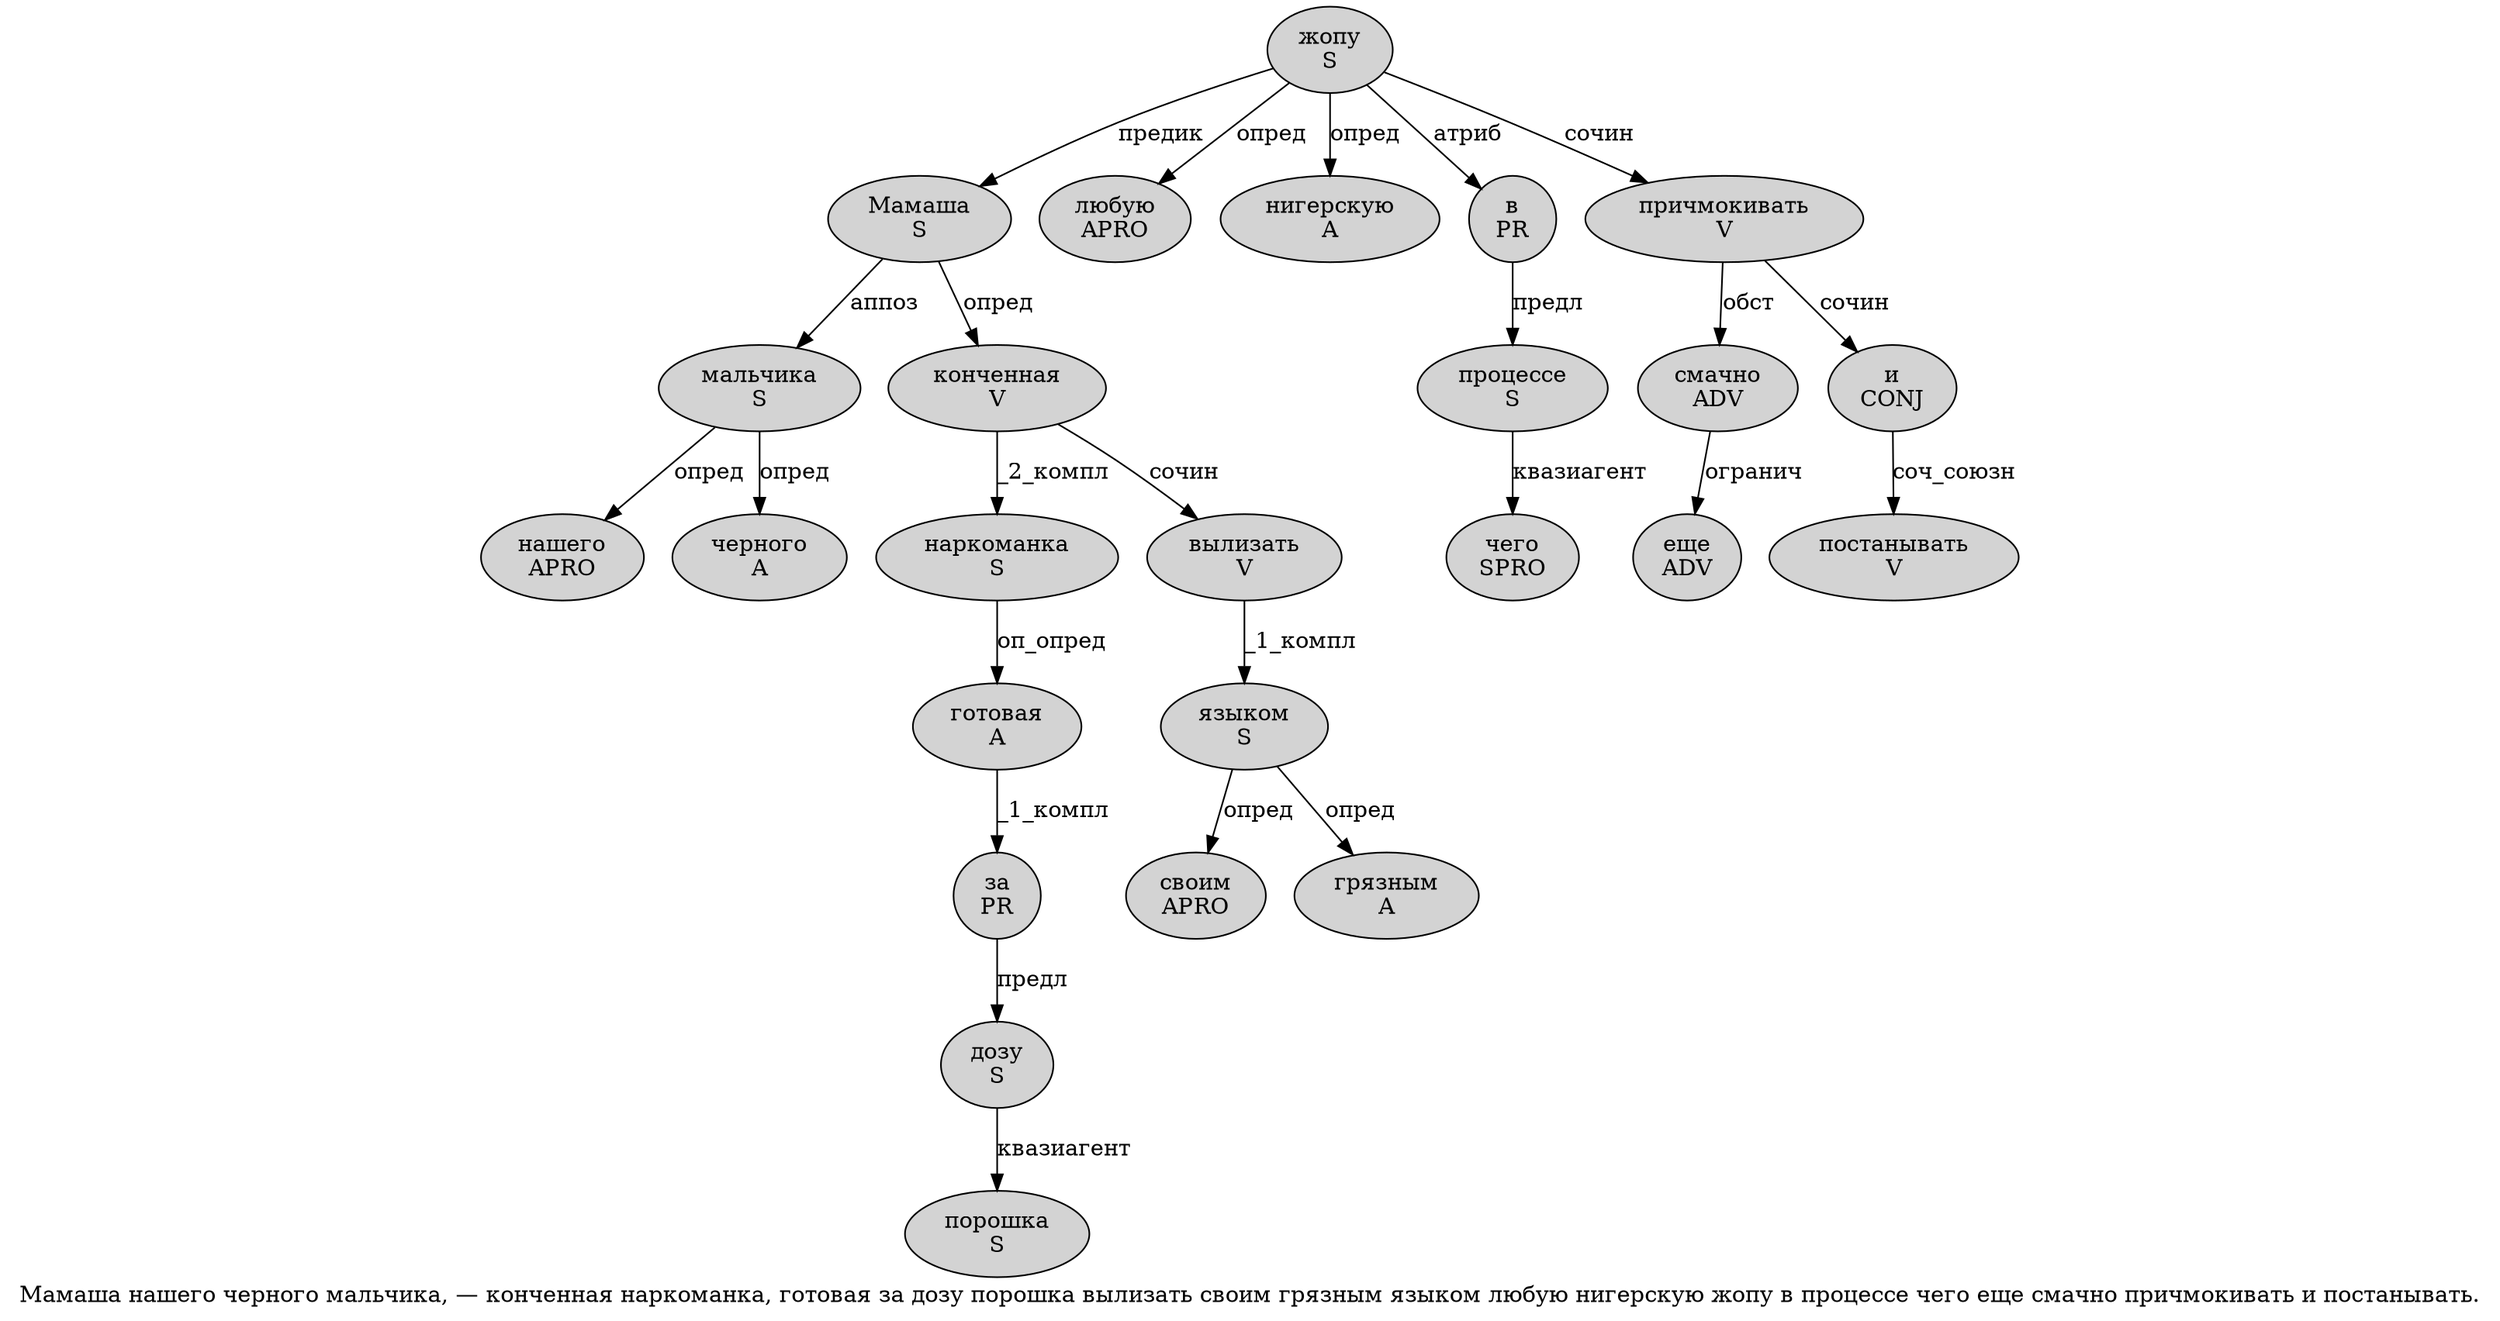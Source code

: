 digraph SENTENCE_4127 {
	graph [label="Мамаша нашего черного мальчика, — конченная наркоманка, готовая за дозу порошка вылизать своим грязным языком любую нигерскую жопу в процессе чего еще смачно причмокивать и постанывать."]
	node [style=filled]
		0 [label="Мамаша
S" color="" fillcolor=lightgray penwidth=1 shape=ellipse]
		1 [label="нашего
APRO" color="" fillcolor=lightgray penwidth=1 shape=ellipse]
		2 [label="черного
A" color="" fillcolor=lightgray penwidth=1 shape=ellipse]
		3 [label="мальчика
S" color="" fillcolor=lightgray penwidth=1 shape=ellipse]
		6 [label="конченная
V" color="" fillcolor=lightgray penwidth=1 shape=ellipse]
		7 [label="наркоманка
S" color="" fillcolor=lightgray penwidth=1 shape=ellipse]
		9 [label="готовая
A" color="" fillcolor=lightgray penwidth=1 shape=ellipse]
		10 [label="за
PR" color="" fillcolor=lightgray penwidth=1 shape=ellipse]
		11 [label="дозу
S" color="" fillcolor=lightgray penwidth=1 shape=ellipse]
		12 [label="порошка
S" color="" fillcolor=lightgray penwidth=1 shape=ellipse]
		13 [label="вылизать
V" color="" fillcolor=lightgray penwidth=1 shape=ellipse]
		14 [label="своим
APRO" color="" fillcolor=lightgray penwidth=1 shape=ellipse]
		15 [label="грязным
A" color="" fillcolor=lightgray penwidth=1 shape=ellipse]
		16 [label="языком
S" color="" fillcolor=lightgray penwidth=1 shape=ellipse]
		17 [label="любую
APRO" color="" fillcolor=lightgray penwidth=1 shape=ellipse]
		18 [label="нигерскую
A" color="" fillcolor=lightgray penwidth=1 shape=ellipse]
		19 [label="жопу
S" color="" fillcolor=lightgray penwidth=1 shape=ellipse]
		20 [label="в
PR" color="" fillcolor=lightgray penwidth=1 shape=ellipse]
		21 [label="процессе
S" color="" fillcolor=lightgray penwidth=1 shape=ellipse]
		22 [label="чего
SPRO" color="" fillcolor=lightgray penwidth=1 shape=ellipse]
		23 [label="еще
ADV" color="" fillcolor=lightgray penwidth=1 shape=ellipse]
		24 [label="смачно
ADV" color="" fillcolor=lightgray penwidth=1 shape=ellipse]
		25 [label="причмокивать
V" color="" fillcolor=lightgray penwidth=1 shape=ellipse]
		26 [label="и
CONJ" color="" fillcolor=lightgray penwidth=1 shape=ellipse]
		27 [label="постанывать
V" color="" fillcolor=lightgray penwidth=1 shape=ellipse]
			19 -> 0 [label="предик"]
			19 -> 17 [label="опред"]
			19 -> 18 [label="опред"]
			19 -> 20 [label="атриб"]
			19 -> 25 [label="сочин"]
			20 -> 21 [label="предл"]
			13 -> 16 [label="_1_компл"]
			26 -> 27 [label="соч_союзн"]
			21 -> 22 [label="квазиагент"]
			3 -> 1 [label="опред"]
			3 -> 2 [label="опред"]
			9 -> 10 [label="_1_компл"]
			24 -> 23 [label="огранич"]
			7 -> 9 [label="оп_опред"]
			25 -> 24 [label="обст"]
			25 -> 26 [label="сочин"]
			10 -> 11 [label="предл"]
			6 -> 7 [label="_2_компл"]
			6 -> 13 [label="сочин"]
			0 -> 3 [label="аппоз"]
			0 -> 6 [label="опред"]
			11 -> 12 [label="квазиагент"]
			16 -> 14 [label="опред"]
			16 -> 15 [label="опред"]
}